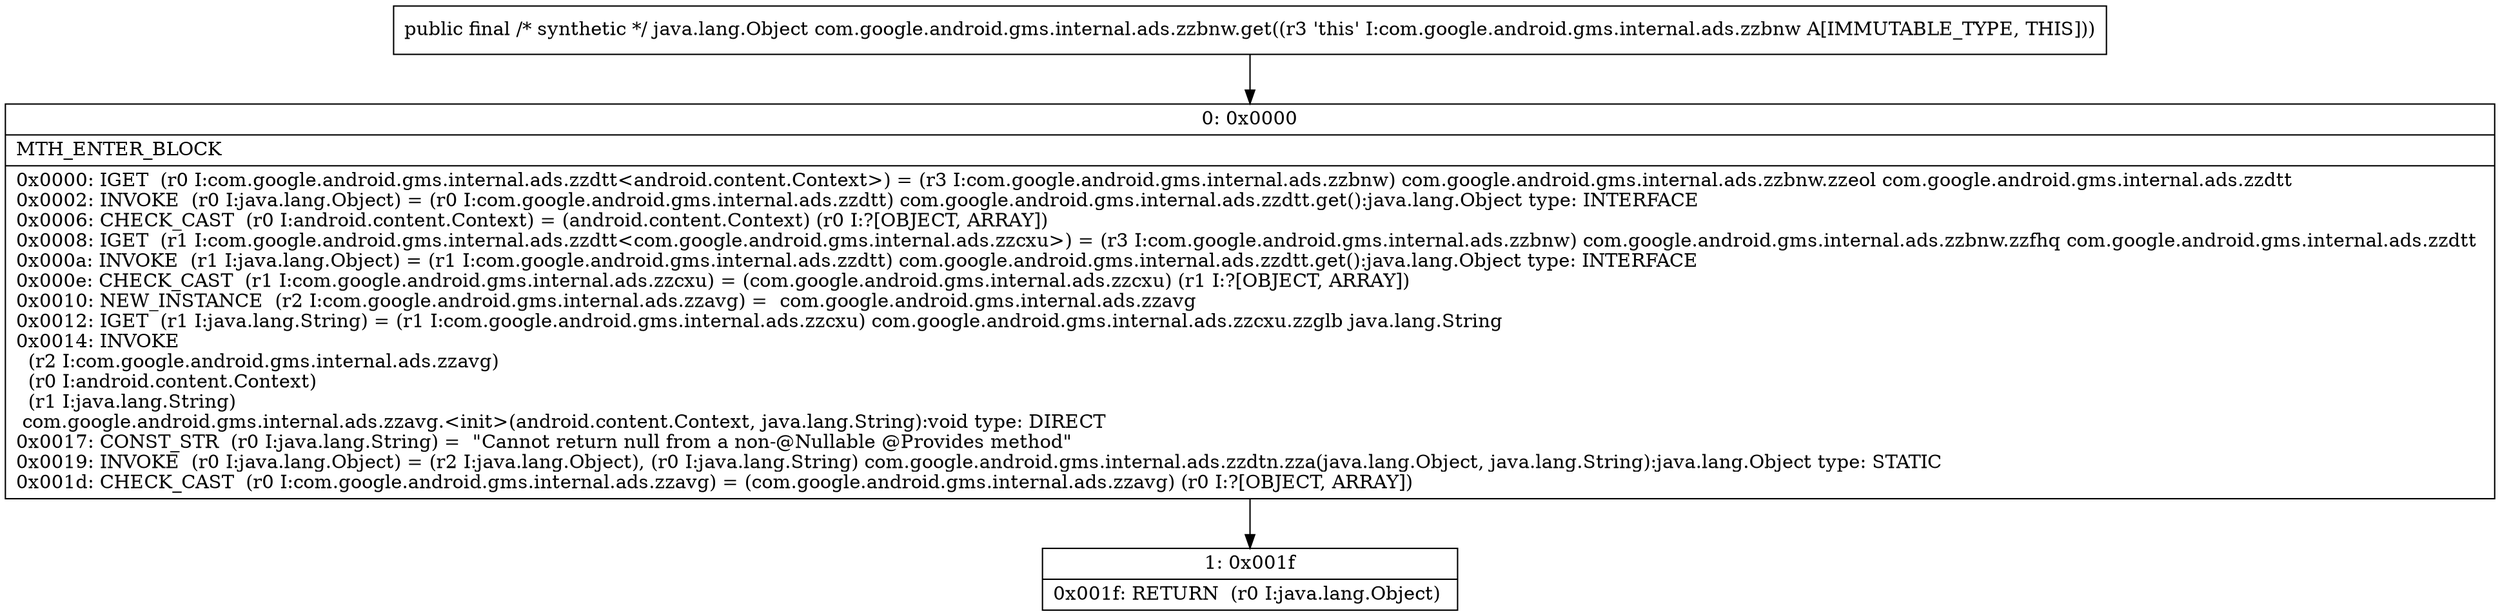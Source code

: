 digraph "CFG forcom.google.android.gms.internal.ads.zzbnw.get()Ljava\/lang\/Object;" {
Node_0 [shape=record,label="{0\:\ 0x0000|MTH_ENTER_BLOCK\l|0x0000: IGET  (r0 I:com.google.android.gms.internal.ads.zzdtt\<android.content.Context\>) = (r3 I:com.google.android.gms.internal.ads.zzbnw) com.google.android.gms.internal.ads.zzbnw.zzeol com.google.android.gms.internal.ads.zzdtt \l0x0002: INVOKE  (r0 I:java.lang.Object) = (r0 I:com.google.android.gms.internal.ads.zzdtt) com.google.android.gms.internal.ads.zzdtt.get():java.lang.Object type: INTERFACE \l0x0006: CHECK_CAST  (r0 I:android.content.Context) = (android.content.Context) (r0 I:?[OBJECT, ARRAY]) \l0x0008: IGET  (r1 I:com.google.android.gms.internal.ads.zzdtt\<com.google.android.gms.internal.ads.zzcxu\>) = (r3 I:com.google.android.gms.internal.ads.zzbnw) com.google.android.gms.internal.ads.zzbnw.zzfhq com.google.android.gms.internal.ads.zzdtt \l0x000a: INVOKE  (r1 I:java.lang.Object) = (r1 I:com.google.android.gms.internal.ads.zzdtt) com.google.android.gms.internal.ads.zzdtt.get():java.lang.Object type: INTERFACE \l0x000e: CHECK_CAST  (r1 I:com.google.android.gms.internal.ads.zzcxu) = (com.google.android.gms.internal.ads.zzcxu) (r1 I:?[OBJECT, ARRAY]) \l0x0010: NEW_INSTANCE  (r2 I:com.google.android.gms.internal.ads.zzavg) =  com.google.android.gms.internal.ads.zzavg \l0x0012: IGET  (r1 I:java.lang.String) = (r1 I:com.google.android.gms.internal.ads.zzcxu) com.google.android.gms.internal.ads.zzcxu.zzglb java.lang.String \l0x0014: INVOKE  \l  (r2 I:com.google.android.gms.internal.ads.zzavg)\l  (r0 I:android.content.Context)\l  (r1 I:java.lang.String)\l com.google.android.gms.internal.ads.zzavg.\<init\>(android.content.Context, java.lang.String):void type: DIRECT \l0x0017: CONST_STR  (r0 I:java.lang.String) =  \"Cannot return null from a non\-@Nullable @Provides method\" \l0x0019: INVOKE  (r0 I:java.lang.Object) = (r2 I:java.lang.Object), (r0 I:java.lang.String) com.google.android.gms.internal.ads.zzdtn.zza(java.lang.Object, java.lang.String):java.lang.Object type: STATIC \l0x001d: CHECK_CAST  (r0 I:com.google.android.gms.internal.ads.zzavg) = (com.google.android.gms.internal.ads.zzavg) (r0 I:?[OBJECT, ARRAY]) \l}"];
Node_1 [shape=record,label="{1\:\ 0x001f|0x001f: RETURN  (r0 I:java.lang.Object) \l}"];
MethodNode[shape=record,label="{public final \/* synthetic *\/ java.lang.Object com.google.android.gms.internal.ads.zzbnw.get((r3 'this' I:com.google.android.gms.internal.ads.zzbnw A[IMMUTABLE_TYPE, THIS])) }"];
MethodNode -> Node_0;
Node_0 -> Node_1;
}

